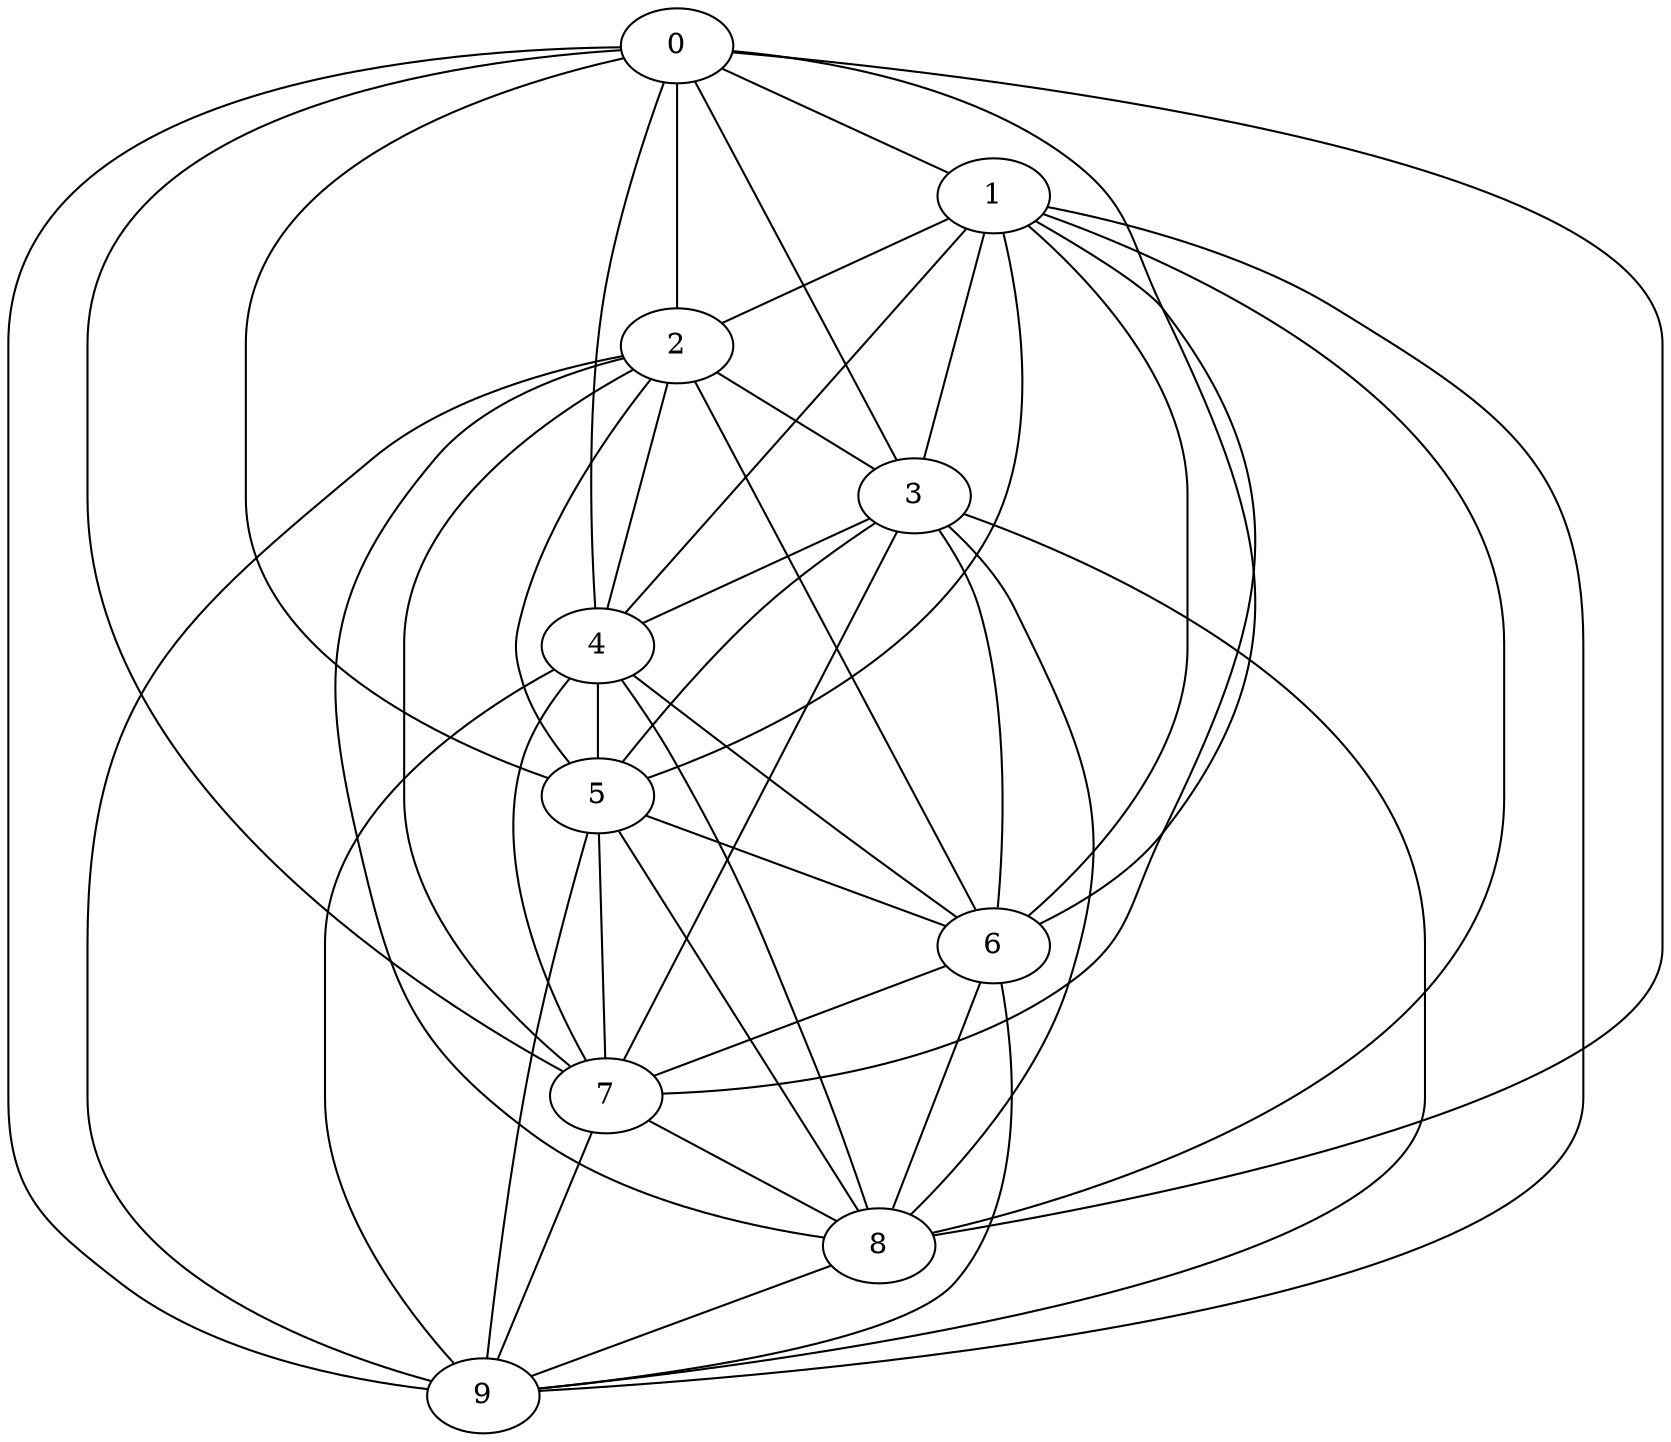 strict graph  {
0;
1;
2;
3;
4;
5;
6;
7;
8;
9;
0 -- 1  [weight=99];
0 -- 2  [weight=56];
0 -- 3  [weight=37];
0 -- 4  [weight=65];
0 -- 5  [weight=25];
0 -- 6  [weight=79];
0 -- 7  [weight=42];
0 -- 8  [weight=70];
0 -- 9  [weight=99];
1 -- 2  [weight=13];
1 -- 3  [weight=63];
1 -- 4  [weight=83];
1 -- 5  [weight=39];
1 -- 6  [weight=12];
1 -- 7  [weight=15];
1 -- 8  [weight=84];
1 -- 9  [weight=40];
2 -- 3  [weight=66];
2 -- 4  [weight=54];
2 -- 5  [weight=86];
2 -- 6  [weight=63];
2 -- 7  [weight=62];
2 -- 8  [weight=92];
2 -- 9  [weight=23];
3 -- 4  [weight=77];
3 -- 5  [weight=79];
3 -- 6  [weight=4];
3 -- 7  [weight=77];
3 -- 8  [weight=1];
3 -- 9  [weight=42];
4 -- 5  [weight=89];
4 -- 6  [weight=79];
4 -- 7  [weight=60];
4 -- 8  [weight=92];
4 -- 9  [weight=93];
5 -- 6  [weight=8];
5 -- 7  [weight=17];
5 -- 8  [weight=22];
5 -- 9  [weight=94];
6 -- 7  [weight=99];
6 -- 8  [weight=41];
6 -- 9  [weight=99];
7 -- 8  [weight=21];
7 -- 9  [weight=21];
8 -- 9  [weight=89];
}
